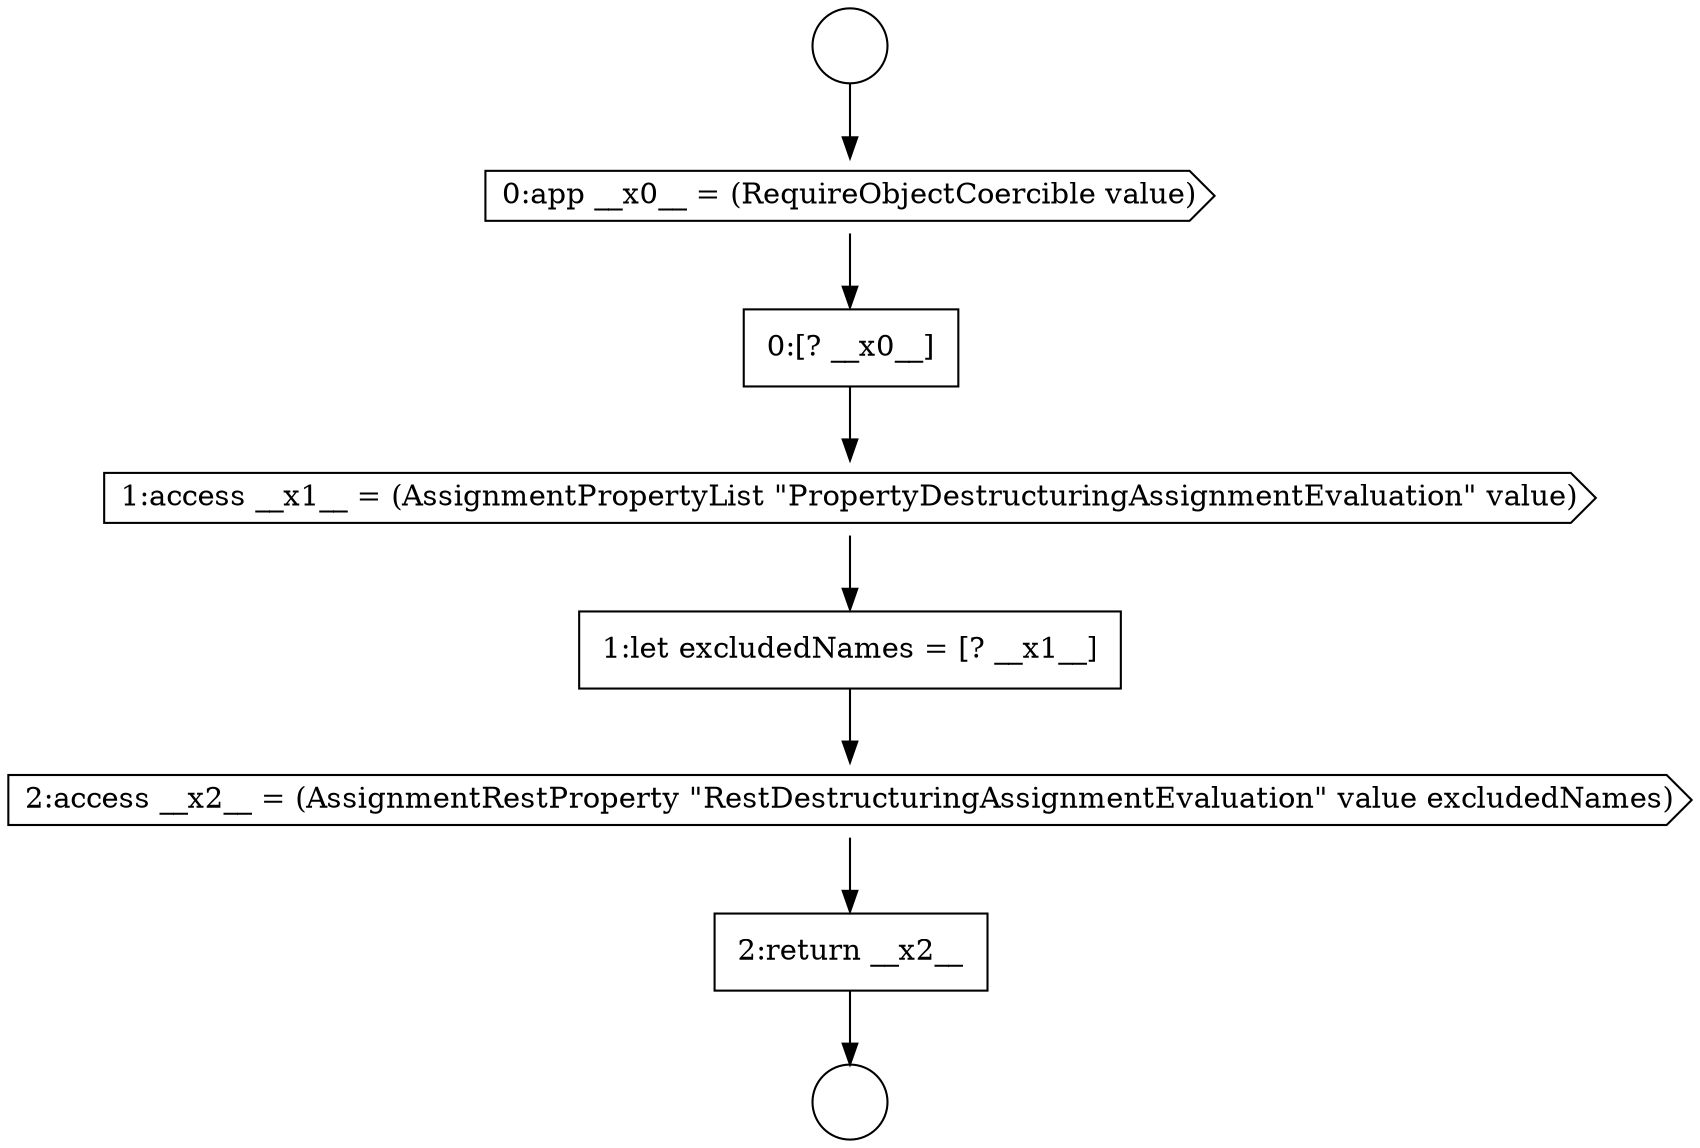 digraph {
  node5214 [shape=cds, label=<<font color="black">0:app __x0__ = (RequireObjectCoercible value)</font>> color="black" fillcolor="white" style=filled]
  node5213 [shape=circle label=" " color="black" fillcolor="white" style=filled]
  node5217 [shape=none, margin=0, label=<<font color="black">
    <table border="0" cellborder="1" cellspacing="0" cellpadding="10">
      <tr><td align="left">1:let excludedNames = [? __x1__]</td></tr>
    </table>
  </font>> color="black" fillcolor="white" style=filled]
  node5212 [shape=circle label=" " color="black" fillcolor="white" style=filled]
  node5215 [shape=none, margin=0, label=<<font color="black">
    <table border="0" cellborder="1" cellspacing="0" cellpadding="10">
      <tr><td align="left">0:[? __x0__]</td></tr>
    </table>
  </font>> color="black" fillcolor="white" style=filled]
  node5219 [shape=none, margin=0, label=<<font color="black">
    <table border="0" cellborder="1" cellspacing="0" cellpadding="10">
      <tr><td align="left">2:return __x2__</td></tr>
    </table>
  </font>> color="black" fillcolor="white" style=filled]
  node5216 [shape=cds, label=<<font color="black">1:access __x1__ = (AssignmentPropertyList &quot;PropertyDestructuringAssignmentEvaluation&quot; value)</font>> color="black" fillcolor="white" style=filled]
  node5218 [shape=cds, label=<<font color="black">2:access __x2__ = (AssignmentRestProperty &quot;RestDestructuringAssignmentEvaluation&quot; value excludedNames)</font>> color="black" fillcolor="white" style=filled]
  node5219 -> node5213 [ color="black"]
  node5215 -> node5216 [ color="black"]
  node5216 -> node5217 [ color="black"]
  node5212 -> node5214 [ color="black"]
  node5214 -> node5215 [ color="black"]
  node5218 -> node5219 [ color="black"]
  node5217 -> node5218 [ color="black"]
}
